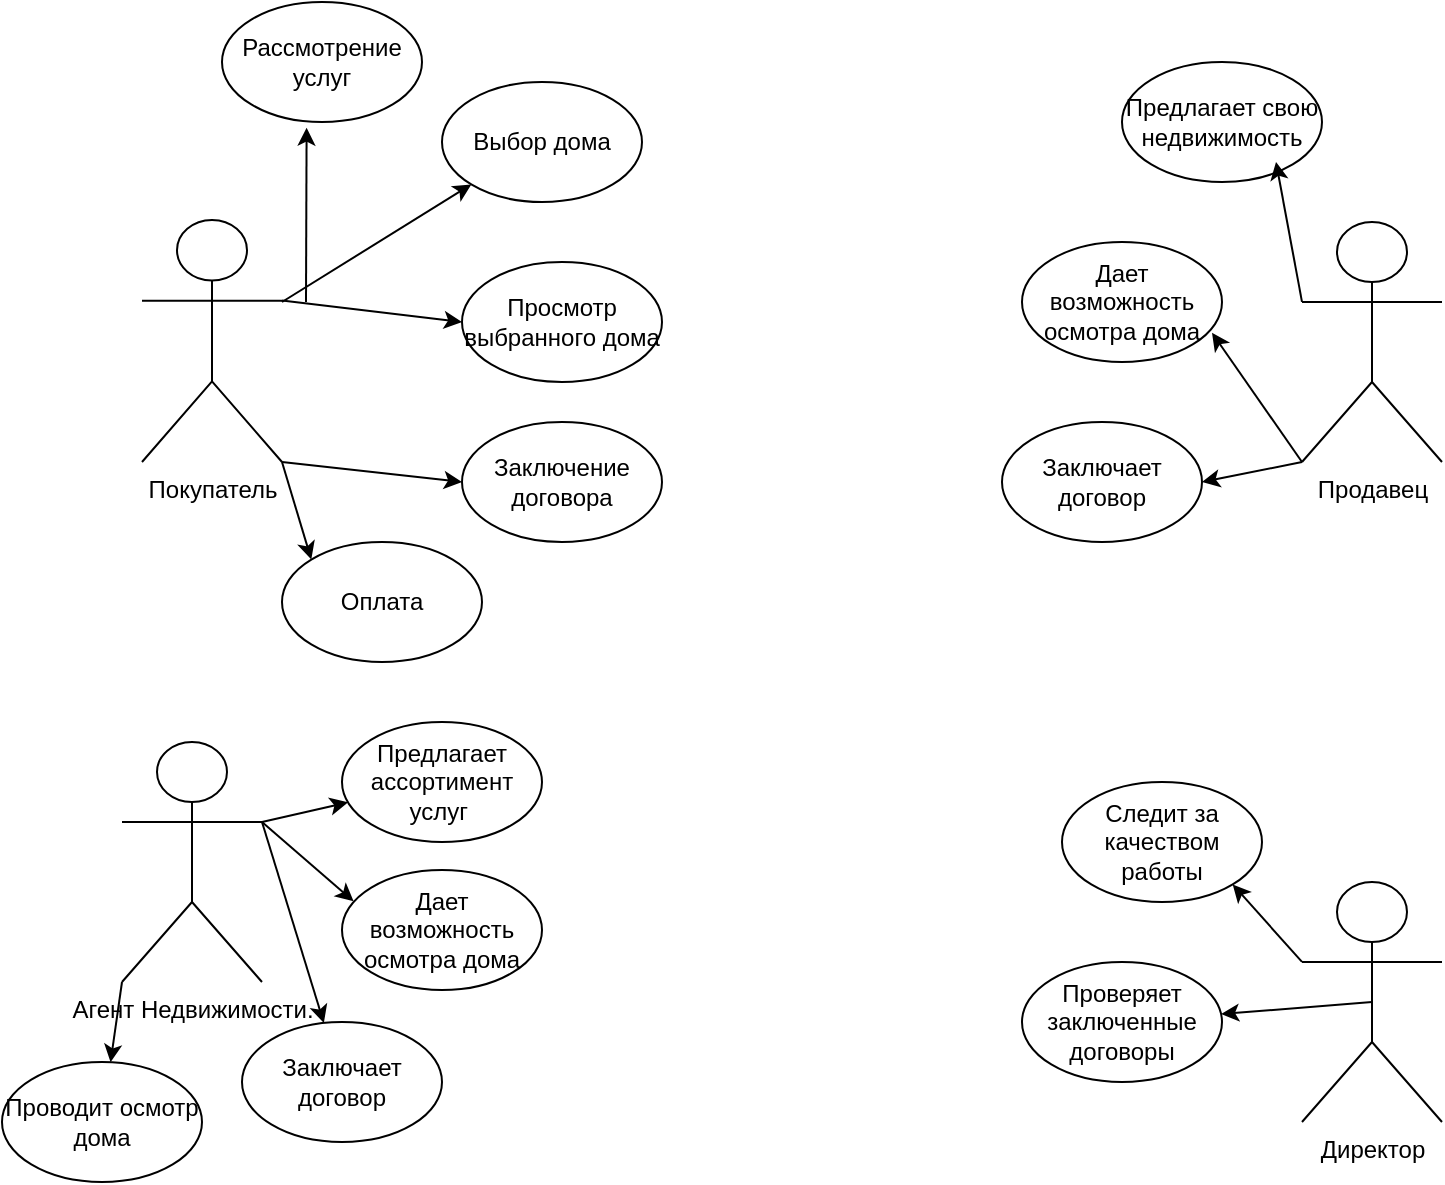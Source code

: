 <mxfile version="15.2.9"><diagram id="uFmznslyKRhkzH60twWr" name="Page-1"><mxGraphModel dx="1173" dy="682" grid="1" gridSize="10" guides="1" tooltips="1" connect="1" arrows="1" fold="1" page="1" pageScale="1" pageWidth="827" pageHeight="1169" math="0" shadow="0"><root><object label="" id="0"><mxCell/></object><mxCell id="1" parent="0"/><mxCell id="XIdD8TfMGqSpguL7e6GZ-1" value="Агент Недвижимости.&lt;br&gt;" style="shape=umlActor;verticalLabelPosition=bottom;verticalAlign=top;html=1;outlineConnect=0;" vertex="1" parent="1"><mxGeometry x="70" y="520" width="70" height="120" as="geometry"/></mxCell><mxCell id="XIdD8TfMGqSpguL7e6GZ-3" value="Покупатель" style="shape=umlActor;verticalLabelPosition=bottom;verticalAlign=top;html=1;outlineConnect=0;" vertex="1" parent="1"><mxGeometry x="80" y="259" width="70" height="121" as="geometry"/></mxCell><mxCell id="XIdD8TfMGqSpguL7e6GZ-5" value="Директор" style="shape=umlActor;verticalLabelPosition=bottom;verticalAlign=top;html=1;outlineConnect=0;" vertex="1" parent="1"><mxGeometry x="660" y="590" width="70" height="120" as="geometry"/></mxCell><mxCell id="XIdD8TfMGqSpguL7e6GZ-6" value="Продавец&lt;br&gt;" style="shape=umlActor;verticalLabelPosition=bottom;verticalAlign=top;html=1;outlineConnect=0;" vertex="1" parent="1"><mxGeometry x="660" y="260" width="70" height="120" as="geometry"/></mxCell><mxCell id="XIdD8TfMGqSpguL7e6GZ-9" value="Выбор дома" style="ellipse;whiteSpace=wrap;html=1;" vertex="1" parent="1"><mxGeometry x="230" y="190" width="100" height="60" as="geometry"/></mxCell><mxCell id="XIdD8TfMGqSpguL7e6GZ-10" value="Просмотр выбранного дома" style="ellipse;whiteSpace=wrap;html=1;" vertex="1" parent="1"><mxGeometry x="240" y="280" width="100" height="60" as="geometry"/></mxCell><mxCell id="XIdD8TfMGqSpguL7e6GZ-11" value="Заключение договора" style="ellipse;whiteSpace=wrap;html=1;" vertex="1" parent="1"><mxGeometry x="240" y="360" width="100" height="60" as="geometry"/></mxCell><mxCell id="XIdD8TfMGqSpguL7e6GZ-12" value="Оплата" style="ellipse;whiteSpace=wrap;html=1;" vertex="1" parent="1"><mxGeometry x="150" y="420" width="100" height="60" as="geometry"/></mxCell><mxCell id="XIdD8TfMGqSpguL7e6GZ-13" value="Рассмотрение услуг" style="ellipse;whiteSpace=wrap;html=1;" vertex="1" parent="1"><mxGeometry x="120" y="150" width="100" height="60" as="geometry"/></mxCell><mxCell id="XIdD8TfMGqSpguL7e6GZ-17" value="Заключает договор" style="ellipse;whiteSpace=wrap;html=1;" vertex="1" parent="1"><mxGeometry x="510" y="360" width="100" height="60" as="geometry"/></mxCell><mxCell id="XIdD8TfMGqSpguL7e6GZ-18" value="Дает возможность осмотра дома" style="ellipse;whiteSpace=wrap;html=1;" vertex="1" parent="1"><mxGeometry x="520" y="270" width="100" height="60" as="geometry"/></mxCell><mxCell id="XIdD8TfMGqSpguL7e6GZ-19" value="Предлагает свою недвижимость" style="ellipse;whiteSpace=wrap;html=1;" vertex="1" parent="1"><mxGeometry x="570" y="180" width="100" height="60" as="geometry"/></mxCell><mxCell id="XIdD8TfMGqSpguL7e6GZ-22" value="Предлагает ассортимент услуг&amp;nbsp;" style="ellipse;whiteSpace=wrap;html=1;" vertex="1" parent="1"><mxGeometry x="180" y="510" width="100" height="60" as="geometry"/></mxCell><mxCell id="XIdD8TfMGqSpguL7e6GZ-23" value="Заключает договор" style="ellipse;whiteSpace=wrap;html=1;" vertex="1" parent="1"><mxGeometry x="130" y="660" width="100" height="60" as="geometry"/></mxCell><mxCell id="XIdD8TfMGqSpguL7e6GZ-24" value="Дает возможность осмотра дома" style="ellipse;whiteSpace=wrap;html=1;" vertex="1" parent="1"><mxGeometry x="180" y="584" width="100" height="60" as="geometry"/></mxCell><mxCell id="XIdD8TfMGqSpguL7e6GZ-25" value="Проводит осмотр дома" style="ellipse;whiteSpace=wrap;html=1;" vertex="1" parent="1"><mxGeometry x="10" y="680" width="100" height="60" as="geometry"/></mxCell><mxCell id="XIdD8TfMGqSpguL7e6GZ-27" value="Проверяет заключенные договоры" style="ellipse;whiteSpace=wrap;html=1;" vertex="1" parent="1"><mxGeometry x="520" y="630" width="100" height="60" as="geometry"/></mxCell><mxCell id="XIdD8TfMGqSpguL7e6GZ-28" value="Следит за качеством работы" style="ellipse;whiteSpace=wrap;html=1;" vertex="1" parent="1"><mxGeometry x="540" y="540" width="100" height="60" as="geometry"/></mxCell><mxCell id="XIdD8TfMGqSpguL7e6GZ-34" value="" style="endArrow=classic;html=1;exitX=1;exitY=1;exitDx=0;exitDy=0;exitPerimeter=0;entryX=0;entryY=0;entryDx=0;entryDy=0;" edge="1" parent="1" source="XIdD8TfMGqSpguL7e6GZ-3" target="XIdD8TfMGqSpguL7e6GZ-12"><mxGeometry width="50" height="50" relative="1" as="geometry"><mxPoint x="440" y="400" as="sourcePoint"/><mxPoint x="490" y="350" as="targetPoint"/></mxGeometry></mxCell><mxCell id="XIdD8TfMGqSpguL7e6GZ-35" value="" style="endArrow=classic;html=1;exitX=1;exitY=1;exitDx=0;exitDy=0;exitPerimeter=0;" edge="1" parent="1" source="XIdD8TfMGqSpguL7e6GZ-3"><mxGeometry width="50" height="50" relative="1" as="geometry"><mxPoint x="440" y="400" as="sourcePoint"/><mxPoint x="240" y="390" as="targetPoint"/></mxGeometry></mxCell><mxCell id="XIdD8TfMGqSpguL7e6GZ-36" value="" style="endArrow=classic;html=1;entryX=0;entryY=0.5;entryDx=0;entryDy=0;exitX=1;exitY=0.333;exitDx=0;exitDy=0;exitPerimeter=0;" edge="1" parent="1" source="XIdD8TfMGqSpguL7e6GZ-3" target="XIdD8TfMGqSpguL7e6GZ-10"><mxGeometry width="50" height="50" relative="1" as="geometry"><mxPoint x="440" y="400" as="sourcePoint"/><mxPoint x="490" y="350" as="targetPoint"/></mxGeometry></mxCell><mxCell id="XIdD8TfMGqSpguL7e6GZ-37" value="" style="endArrow=classic;html=1;entryX=0;entryY=1;entryDx=0;entryDy=0;" edge="1" parent="1" target="XIdD8TfMGqSpguL7e6GZ-9"><mxGeometry width="50" height="50" relative="1" as="geometry"><mxPoint x="150" y="300" as="sourcePoint"/><mxPoint x="490" y="350" as="targetPoint"/></mxGeometry></mxCell><mxCell id="XIdD8TfMGqSpguL7e6GZ-38" value="" style="endArrow=classic;html=1;entryX=0.423;entryY=1.047;entryDx=0;entryDy=0;entryPerimeter=0;" edge="1" parent="1" target="XIdD8TfMGqSpguL7e6GZ-13"><mxGeometry width="50" height="50" relative="1" as="geometry"><mxPoint x="162" y="300" as="sourcePoint"/><mxPoint x="490" y="350" as="targetPoint"/></mxGeometry></mxCell><mxCell id="XIdD8TfMGqSpguL7e6GZ-39" value="" style="endArrow=classic;html=1;exitX=0;exitY=0.333;exitDx=0;exitDy=0;exitPerimeter=0;" edge="1" parent="1" source="XIdD8TfMGqSpguL7e6GZ-6"><mxGeometry width="50" height="50" relative="1" as="geometry"><mxPoint x="440" y="400" as="sourcePoint"/><mxPoint x="647" y="230" as="targetPoint"/></mxGeometry></mxCell><mxCell id="XIdD8TfMGqSpguL7e6GZ-40" value="" style="endArrow=classic;html=1;exitX=0;exitY=1;exitDx=0;exitDy=0;exitPerimeter=0;entryX=0.95;entryY=0.757;entryDx=0;entryDy=0;entryPerimeter=0;" edge="1" parent="1" source="XIdD8TfMGqSpguL7e6GZ-6" target="XIdD8TfMGqSpguL7e6GZ-18"><mxGeometry width="50" height="50" relative="1" as="geometry"><mxPoint x="440" y="400" as="sourcePoint"/><mxPoint x="620" y="320" as="targetPoint"/></mxGeometry></mxCell><mxCell id="XIdD8TfMGqSpguL7e6GZ-41" value="" style="endArrow=classic;html=1;entryX=1;entryY=0.5;entryDx=0;entryDy=0;" edge="1" parent="1" target="XIdD8TfMGqSpguL7e6GZ-17"><mxGeometry width="50" height="50" relative="1" as="geometry"><mxPoint x="660" y="380" as="sourcePoint"/><mxPoint x="490" y="350" as="targetPoint"/></mxGeometry></mxCell><mxCell id="XIdD8TfMGqSpguL7e6GZ-42" value="" style="endArrow=classic;html=1;exitX=1;exitY=0.333;exitDx=0;exitDy=0;exitPerimeter=0;" edge="1" parent="1" source="XIdD8TfMGqSpguL7e6GZ-1" target="XIdD8TfMGqSpguL7e6GZ-22"><mxGeometry width="50" height="50" relative="1" as="geometry"><mxPoint x="440" y="870" as="sourcePoint"/><mxPoint x="490" y="820" as="targetPoint"/></mxGeometry></mxCell><mxCell id="XIdD8TfMGqSpguL7e6GZ-43" value="" style="endArrow=classic;html=1;exitX=1;exitY=0.333;exitDx=0;exitDy=0;exitPerimeter=0;entryX=0.058;entryY=0.261;entryDx=0;entryDy=0;entryPerimeter=0;" edge="1" parent="1" source="XIdD8TfMGqSpguL7e6GZ-1" target="XIdD8TfMGqSpguL7e6GZ-24"><mxGeometry width="50" height="50" relative="1" as="geometry"><mxPoint x="440" y="640" as="sourcePoint"/><mxPoint x="490" y="590" as="targetPoint"/></mxGeometry></mxCell><mxCell id="XIdD8TfMGqSpguL7e6GZ-44" value="" style="endArrow=classic;html=1;exitX=1;exitY=0.333;exitDx=0;exitDy=0;exitPerimeter=0;" edge="1" parent="1" source="XIdD8TfMGqSpguL7e6GZ-1" target="XIdD8TfMGqSpguL7e6GZ-23"><mxGeometry width="50" height="50" relative="1" as="geometry"><mxPoint x="150" y="560" as="sourcePoint"/><mxPoint x="490" y="590" as="targetPoint"/></mxGeometry></mxCell><mxCell id="XIdD8TfMGqSpguL7e6GZ-45" value="" style="endArrow=classic;html=1;exitX=0;exitY=1;exitDx=0;exitDy=0;exitPerimeter=0;" edge="1" parent="1" source="XIdD8TfMGqSpguL7e6GZ-1" target="XIdD8TfMGqSpguL7e6GZ-25"><mxGeometry width="50" height="50" relative="1" as="geometry"><mxPoint x="440" y="640" as="sourcePoint"/><mxPoint x="490" y="590" as="targetPoint"/></mxGeometry></mxCell><mxCell id="XIdD8TfMGqSpguL7e6GZ-46" value="" style="endArrow=classic;html=1;exitX=0;exitY=0.333;exitDx=0;exitDy=0;exitPerimeter=0;entryX=1;entryY=1;entryDx=0;entryDy=0;" edge="1" parent="1" source="XIdD8TfMGqSpguL7e6GZ-5" target="XIdD8TfMGqSpguL7e6GZ-28"><mxGeometry width="50" height="50" relative="1" as="geometry"><mxPoint x="440" y="540" as="sourcePoint"/><mxPoint x="490" y="490" as="targetPoint"/></mxGeometry></mxCell><mxCell id="XIdD8TfMGqSpguL7e6GZ-47" value="" style="endArrow=classic;html=1;exitX=0.5;exitY=0.5;exitDx=0;exitDy=0;exitPerimeter=0;" edge="1" parent="1" source="XIdD8TfMGqSpguL7e6GZ-5" target="XIdD8TfMGqSpguL7e6GZ-27"><mxGeometry width="50" height="50" relative="1" as="geometry"><mxPoint x="440" y="540" as="sourcePoint"/><mxPoint x="490" y="490" as="targetPoint"/></mxGeometry></mxCell></root></mxGraphModel></diagram></mxfile>